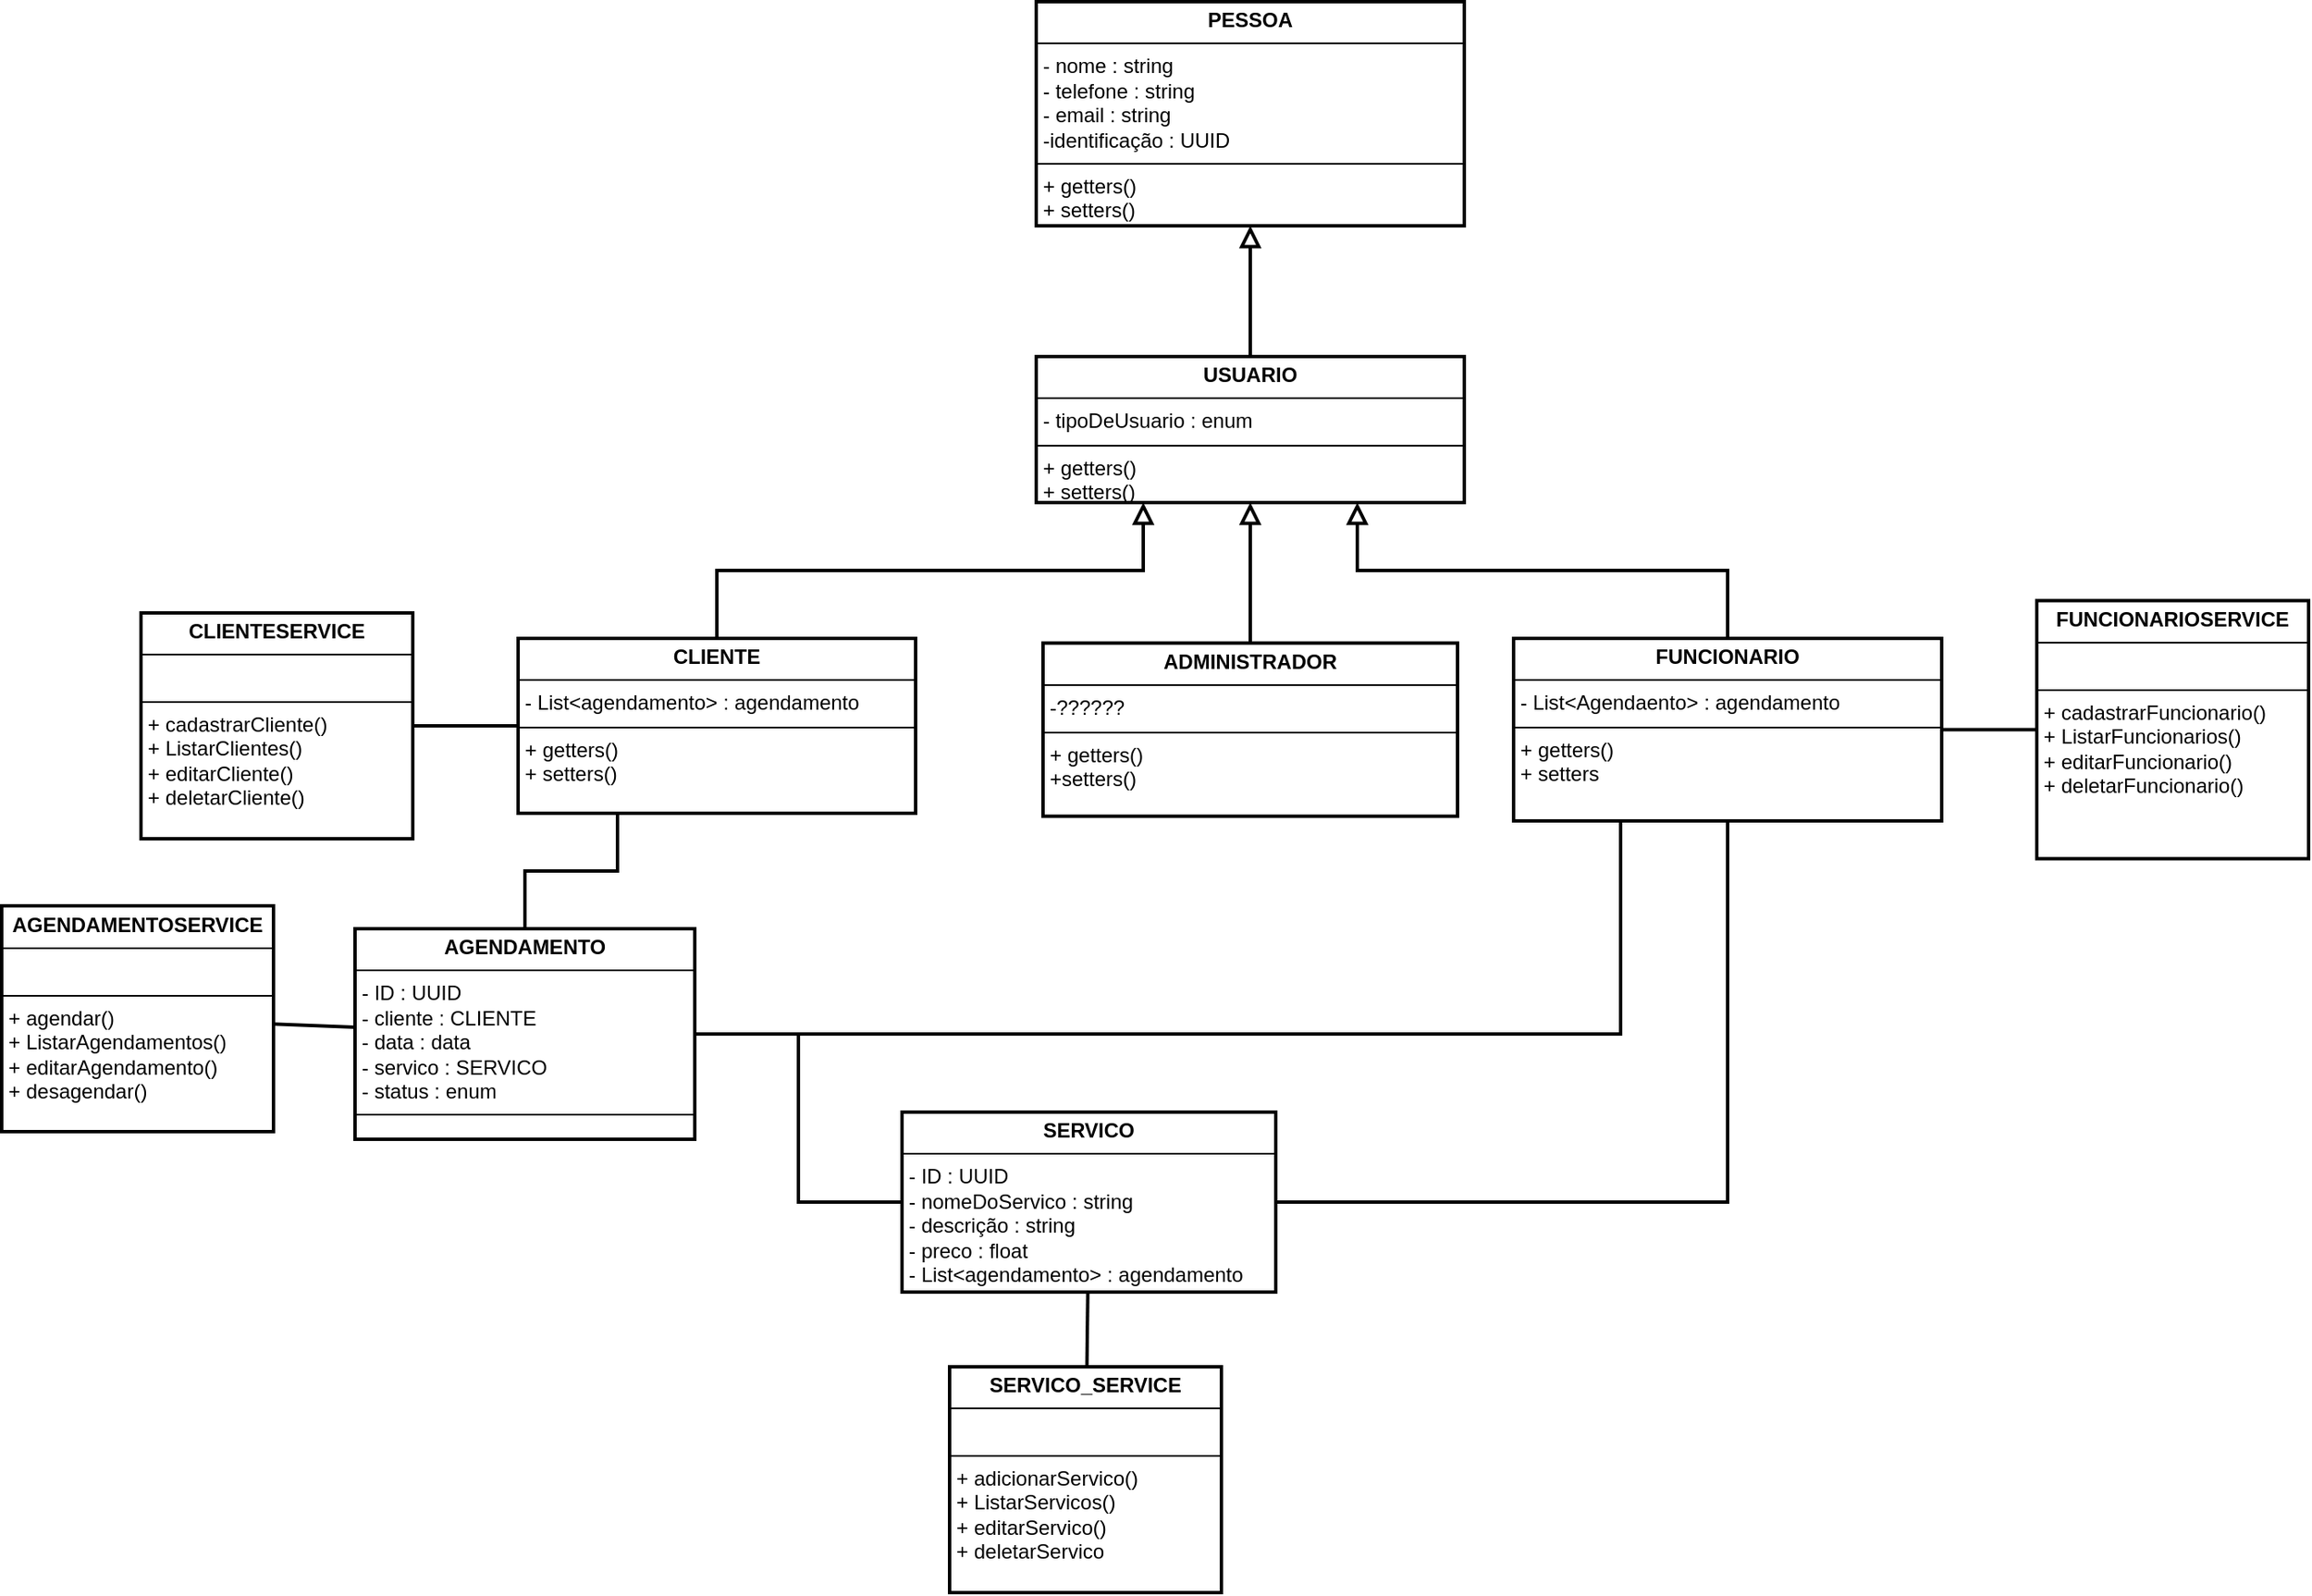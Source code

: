 <mxfile version="24.4.13" type="device">
  <diagram name="Página-1" id="Fpm1VTUqPZWGWggd9fTp">
    <mxGraphModel dx="2700" dy="1838" grid="0" gridSize="10" guides="1" tooltips="1" connect="1" arrows="1" fold="1" page="0" pageScale="1" pageWidth="827" pageHeight="1169" math="0" shadow="0">
      <root>
        <mxCell id="0" />
        <mxCell id="1" parent="0" />
        <mxCell id="YhGegt-DrU7by_96HTii-8" style="edgeStyle=elbowEdgeStyle;rounded=0;orthogonalLoop=1;jettySize=auto;html=1;fontSize=12;startSize=8;endSize=8;elbow=vertical;endArrow=block;endFill=0;entryX=0.25;entryY=1;entryDx=0;entryDy=0;strokeWidth=2;" parent="1" source="YhGegt-DrU7by_96HTii-1" target="YhGegt-DrU7by_96HTii-2" edge="1">
          <mxGeometry relative="1" as="geometry" />
        </mxCell>
        <mxCell id="YhGegt-DrU7by_96HTii-1" value="&lt;p style=&quot;margin:0px;margin-top:4px;text-align:center;&quot;&gt;&lt;b&gt;CLIENTE&lt;/b&gt;&lt;/p&gt;&lt;hr size=&quot;1&quot; style=&quot;border-style:solid;&quot;&gt;&lt;p style=&quot;margin:0px;margin-left:4px;&quot;&gt;&lt;span style=&quot;background-color: initial;&quot;&gt;- List&amp;lt;agendamento&amp;gt; : agendamento&lt;/span&gt;&lt;br&gt;&lt;/p&gt;&lt;hr size=&quot;1&quot; style=&quot;border-style:solid;&quot;&gt;&lt;p style=&quot;margin:0px;margin-left:4px;&quot;&gt;+ getters()&lt;/p&gt;&lt;p style=&quot;margin:0px;margin-left:4px;&quot;&gt;+ setters()&lt;/p&gt;" style="verticalAlign=top;align=left;overflow=fill;html=1;whiteSpace=wrap;strokeWidth=2;" parent="1" vertex="1">
          <mxGeometry x="-444" y="-225" width="234" height="103" as="geometry" />
        </mxCell>
        <mxCell id="YhGegt-DrU7by_96HTii-7" style="rounded=0;orthogonalLoop=1;jettySize=auto;html=1;fontSize=12;startSize=8;endSize=8;strokeWidth=2;elbow=vertical;endArrow=block;endFill=0;" parent="1" source="YhGegt-DrU7by_96HTii-2" target="YhGegt-DrU7by_96HTii-5" edge="1">
          <mxGeometry relative="1" as="geometry" />
        </mxCell>
        <mxCell id="YhGegt-DrU7by_96HTii-2" value="&lt;p style=&quot;margin:0px;margin-top:4px;text-align:center;&quot;&gt;&lt;b&gt;USUARIO&lt;/b&gt;&lt;/p&gt;&lt;hr size=&quot;1&quot; style=&quot;border-style:solid;&quot;&gt;&lt;p style=&quot;margin: 0px 0px 0px 4px;&quot;&gt;- tipoDeUsuario : enum&lt;/p&gt;&lt;hr size=&quot;1&quot; style=&quot;border-style:solid;&quot;&gt;&lt;p style=&quot;margin: 0px 0px 0px 4px;&quot;&gt;+ getters()&lt;/p&gt;&lt;p style=&quot;margin: 0px 0px 0px 4px;&quot;&gt;+ setters()&lt;/p&gt;" style="verticalAlign=top;align=left;overflow=fill;html=1;whiteSpace=wrap;gradientColor=none;strokeWidth=2;" parent="1" vertex="1">
          <mxGeometry x="-139" y="-391" width="252" height="86" as="geometry" />
        </mxCell>
        <mxCell id="YhGegt-DrU7by_96HTii-9" style="rounded=0;orthogonalLoop=1;jettySize=auto;html=1;fontSize=12;startSize=8;endSize=8;elbow=vertical;endArrow=block;endFill=0;strokeWidth=2;entryX=0.5;entryY=1;entryDx=0;entryDy=0;" parent="1" source="YhGegt-DrU7by_96HTii-4" target="YhGegt-DrU7by_96HTii-2" edge="1">
          <mxGeometry relative="1" as="geometry">
            <mxPoint x="-121" y="-295" as="targetPoint" />
          </mxGeometry>
        </mxCell>
        <mxCell id="YhGegt-DrU7by_96HTii-4" value="&lt;p style=&quot;margin:0px;margin-top:4px;text-align:center;&quot;&gt;&lt;b&gt;ADMINISTRADOR&lt;/b&gt;&lt;/p&gt;&lt;hr size=&quot;1&quot; style=&quot;border-style:solid;&quot;&gt;&lt;p style=&quot;margin:0px;margin-left:4px;&quot;&gt;-??????&lt;/p&gt;&lt;hr size=&quot;1&quot; style=&quot;border-style:solid;&quot;&gt;&lt;p style=&quot;margin:0px;margin-left:4px;&quot;&gt;+ getters()&lt;/p&gt;&lt;p style=&quot;margin:0px;margin-left:4px;&quot;&gt;+setters()&lt;/p&gt;" style="verticalAlign=top;align=left;overflow=fill;html=1;whiteSpace=wrap;strokeWidth=2;" parent="1" vertex="1">
          <mxGeometry x="-135" y="-222.25" width="244" height="102" as="geometry" />
        </mxCell>
        <mxCell id="YhGegt-DrU7by_96HTii-5" value="&lt;p style=&quot;margin:0px;margin-top:4px;text-align:center;&quot;&gt;&lt;b&gt;PESSOA&lt;/b&gt;&lt;/p&gt;&lt;hr size=&quot;1&quot; style=&quot;border-style:solid;&quot;&gt;&lt;p style=&quot;margin: 0px 0px 0px 4px;&quot;&gt;- nome : string&lt;/p&gt;&lt;p style=&quot;margin: 0px 0px 0px 4px;&quot;&gt;- telefone : string&lt;/p&gt;&lt;p style=&quot;margin: 0px 0px 0px 4px;&quot;&gt;- email : string&lt;/p&gt;&lt;p style=&quot;margin: 0px 0px 0px 4px;&quot;&gt;-identificação : UUID&lt;/p&gt;&lt;hr size=&quot;1&quot; style=&quot;border-style:solid;&quot;&gt;&lt;p style=&quot;margin:0px;margin-left:4px;&quot;&gt;+ getters()&lt;/p&gt;&lt;p style=&quot;margin:0px;margin-left:4px;&quot;&gt;+ setters()&lt;/p&gt;" style="verticalAlign=top;align=left;overflow=fill;html=1;whiteSpace=wrap;strokeWidth=2;" parent="1" vertex="1">
          <mxGeometry x="-139" y="-600" width="252" height="132" as="geometry" />
        </mxCell>
        <mxCell id="YhGegt-DrU7by_96HTii-12" style="edgeStyle=elbowEdgeStyle;rounded=0;orthogonalLoop=1;jettySize=auto;html=1;fontSize=12;startSize=8;endSize=8;endArrow=block;endFill=0;elbow=vertical;entryX=0.75;entryY=1;entryDx=0;entryDy=0;strokeWidth=2;" parent="1" source="YhGegt-DrU7by_96HTii-11" target="YhGegt-DrU7by_96HTii-2" edge="1">
          <mxGeometry relative="1" as="geometry" />
        </mxCell>
        <mxCell id="YhGegt-DrU7by_96HTii-11" value="&lt;p style=&quot;margin:0px;margin-top:4px;text-align:center;&quot;&gt;&lt;b&gt;FUNCIONARIO&lt;/b&gt;&lt;/p&gt;&lt;hr size=&quot;1&quot; style=&quot;border-style:solid;&quot;&gt;&lt;p style=&quot;margin: 0px 0px 0px 4px;&quot;&gt;&lt;span style=&quot;background-color: initial;&quot;&gt;- List&amp;lt;Agendaento&amp;gt; : agendamento&lt;/span&gt;&lt;br&gt;&lt;/p&gt;&lt;hr size=&quot;1&quot; style=&quot;border-style:solid;&quot;&gt;&lt;p style=&quot;margin: 0px 0px 0px 4px;&quot;&gt;+ getters()&lt;/p&gt;&lt;p style=&quot;margin: 0px 0px 0px 4px;&quot;&gt;+ setters&lt;/p&gt;&lt;p style=&quot;margin: 0px 0px 0px 4px;&quot;&gt;&lt;br&gt;&lt;/p&gt;" style="verticalAlign=top;align=left;overflow=fill;html=1;whiteSpace=wrap;strokeWidth=2;" parent="1" vertex="1">
          <mxGeometry x="142" y="-225" width="252" height="107.5" as="geometry" />
        </mxCell>
        <mxCell id="YhGegt-DrU7by_96HTii-15" style="edgeStyle=elbowEdgeStyle;rounded=0;orthogonalLoop=1;jettySize=auto;html=1;entryX=0.25;entryY=1;entryDx=0;entryDy=0;fontSize=12;startSize=8;endSize=8;elbow=vertical;endArrow=none;endFill=0;strokeWidth=2;" parent="1" source="YhGegt-DrU7by_96HTii-13" target="YhGegt-DrU7by_96HTii-1" edge="1">
          <mxGeometry relative="1" as="geometry" />
        </mxCell>
        <mxCell id="YhGegt-DrU7by_96HTii-20" style="rounded=0;orthogonalLoop=1;jettySize=auto;html=1;fontSize=12;startSize=8;endSize=8;elbow=vertical;entryX=0.25;entryY=1;entryDx=0;entryDy=0;edgeStyle=orthogonalEdgeStyle;strokeWidth=2;endArrow=none;endFill=0;" parent="1" source="YhGegt-DrU7by_96HTii-13" target="YhGegt-DrU7by_96HTii-11" edge="1">
          <mxGeometry relative="1" as="geometry" />
        </mxCell>
        <mxCell id="YhGegt-DrU7by_96HTii-13" value="&lt;p style=&quot;margin:0px;margin-top:4px;text-align:center;&quot;&gt;&lt;b&gt;AGENDAMENTO&lt;/b&gt;&lt;/p&gt;&lt;hr size=&quot;1&quot; style=&quot;border-style:solid;&quot;&gt;&lt;p style=&quot;margin: 0px 0px 0px 4px;&quot;&gt;- ID : UUID&lt;/p&gt;&lt;p style=&quot;margin:0px;margin-left:4px;&quot;&gt;- cliente : CLIENTE&lt;/p&gt;&lt;p style=&quot;margin:0px;margin-left:4px;&quot;&gt;&lt;span style=&quot;background-color: initial;&quot;&gt;- data : data&lt;/span&gt;&lt;br&gt;&lt;/p&gt;&lt;p style=&quot;margin:0px;margin-left:4px;&quot;&gt;- servico : SERVICO&lt;/p&gt;&lt;p style=&quot;margin:0px;margin-left:4px;&quot;&gt;- status : enum&lt;/p&gt;&lt;hr size=&quot;1&quot; style=&quot;border-style:solid;&quot;&gt;&lt;p style=&quot;margin:0px;margin-left:4px;&quot;&gt;&lt;br&gt;&lt;/p&gt;" style="verticalAlign=top;align=left;overflow=fill;html=1;whiteSpace=wrap;strokeWidth=2;" parent="1" vertex="1">
          <mxGeometry x="-540" y="-54" width="200" height="124" as="geometry" />
        </mxCell>
        <mxCell id="YhGegt-DrU7by_96HTii-17" style="edgeStyle=orthogonalEdgeStyle;rounded=0;orthogonalLoop=1;jettySize=auto;html=1;fontSize=12;startSize=8;endSize=8;elbow=vertical;strokeWidth=2;endArrow=none;endFill=0;" parent="1" source="YhGegt-DrU7by_96HTii-14" target="YhGegt-DrU7by_96HTii-13" edge="1">
          <mxGeometry relative="1" as="geometry" />
        </mxCell>
        <mxCell id="YhGegt-DrU7by_96HTii-14" value="&lt;p style=&quot;margin:0px;margin-top:4px;text-align:center;&quot;&gt;&lt;b&gt;SERVICO&lt;/b&gt;&lt;/p&gt;&lt;hr size=&quot;1&quot; style=&quot;border-style:solid;&quot;&gt;&lt;p style=&quot;margin: 0px 0px 0px 4px;&quot;&gt;- ID : UUID&lt;br&gt;&lt;/p&gt;&lt;p style=&quot;margin:0px;margin-left:4px;&quot;&gt;- nomeDoServico : string&lt;/p&gt;&lt;p style=&quot;margin:0px;margin-left:4px;&quot;&gt;&lt;span style=&quot;background-color: initial;&quot;&gt;- descrição : string&lt;/span&gt;&lt;br&gt;&lt;/p&gt;&lt;p style=&quot;margin:0px;margin-left:4px;&quot;&gt;- preco : float&lt;/p&gt;&lt;p style=&quot;margin:0px;margin-left:4px;&quot;&gt;- List&amp;lt;agendamento&amp;gt; : agendamento&lt;/p&gt;&lt;hr size=&quot;1&quot; style=&quot;border-style:solid;&quot;&gt;&lt;p style=&quot;margin:0px;margin-left:4px;&quot;&gt;&lt;br&gt;&lt;/p&gt;" style="verticalAlign=top;align=left;overflow=fill;html=1;whiteSpace=wrap;strokeWidth=2;" parent="1" vertex="1">
          <mxGeometry x="-218" y="54" width="220" height="106" as="geometry" />
        </mxCell>
        <mxCell id="YhGegt-DrU7by_96HTii-16" style="edgeStyle=orthogonalEdgeStyle;rounded=0;orthogonalLoop=1;jettySize=auto;html=1;fontSize=12;startSize=8;endSize=8;endArrow=none;endFill=0;strokeWidth=2;" parent="1" source="YhGegt-DrU7by_96HTii-14" target="YhGegt-DrU7by_96HTii-11" edge="1">
          <mxGeometry relative="1" as="geometry" />
        </mxCell>
        <mxCell id="YhGegt-DrU7by_96HTii-18" style="edgeStyle=none;curved=1;rounded=0;orthogonalLoop=1;jettySize=auto;html=1;exitX=0.25;exitY=0;exitDx=0;exitDy=0;fontSize=12;startSize=8;endSize=8;" parent="1" source="YhGegt-DrU7by_96HTii-14" target="YhGegt-DrU7by_96HTii-14" edge="1">
          <mxGeometry relative="1" as="geometry" />
        </mxCell>
        <mxCell id="YhGegt-DrU7by_96HTii-23" style="edgeStyle=none;curved=1;rounded=0;orthogonalLoop=1;jettySize=auto;html=1;fontSize=12;startSize=8;endSize=8;strokeWidth=2;endArrow=none;endFill=0;" parent="1" source="YhGegt-DrU7by_96HTii-22" target="YhGegt-DrU7by_96HTii-1" edge="1">
          <mxGeometry relative="1" as="geometry" />
        </mxCell>
        <mxCell id="YhGegt-DrU7by_96HTii-22" value="&lt;p style=&quot;margin:0px;margin-top:4px;text-align:center;&quot;&gt;&lt;b&gt;CLIENTESERVICE&lt;/b&gt;&lt;/p&gt;&lt;hr size=&quot;1&quot; style=&quot;border-style:solid;&quot;&gt;&lt;p style=&quot;margin:0px;margin-left:4px;&quot;&gt;&lt;br&gt;&lt;/p&gt;&lt;hr size=&quot;1&quot; style=&quot;border-style:solid;&quot;&gt;&lt;p style=&quot;margin:0px;margin-left:4px;&quot;&gt;+ cadastrarCliente()&lt;/p&gt;&lt;p style=&quot;margin:0px;margin-left:4px;&quot;&gt;+ ListarClientes()&lt;/p&gt;&lt;p style=&quot;margin:0px;margin-left:4px;&quot;&gt;+ editarCliente()&lt;/p&gt;&lt;p style=&quot;margin:0px;margin-left:4px;&quot;&gt;+ deletarCliente()&lt;/p&gt;&lt;p style=&quot;margin:0px;margin-left:4px;&quot;&gt;&lt;br&gt;&lt;/p&gt;" style="verticalAlign=top;align=left;overflow=fill;html=1;whiteSpace=wrap;strokeWidth=2;" parent="1" vertex="1">
          <mxGeometry x="-666" y="-240" width="160" height="133" as="geometry" />
        </mxCell>
        <mxCell id="YhGegt-DrU7by_96HTii-25" style="edgeStyle=none;curved=1;rounded=0;orthogonalLoop=1;jettySize=auto;html=1;fontSize=12;startSize=8;endSize=8;endArrow=none;endFill=0;strokeWidth=2;" parent="1" source="YhGegt-DrU7by_96HTii-24" target="YhGegt-DrU7by_96HTii-13" edge="1">
          <mxGeometry relative="1" as="geometry" />
        </mxCell>
        <mxCell id="YhGegt-DrU7by_96HTii-24" value="&lt;p style=&quot;margin:0px;margin-top:4px;text-align:center;&quot;&gt;&lt;b&gt;AGENDAMENTOSERVICE&lt;/b&gt;&lt;/p&gt;&lt;hr size=&quot;1&quot; style=&quot;border-style:solid;&quot;&gt;&lt;p style=&quot;margin:0px;margin-left:4px;&quot;&gt;&lt;br&gt;&lt;/p&gt;&lt;hr size=&quot;1&quot; style=&quot;border-style:solid;&quot;&gt;&lt;p style=&quot;margin:0px;margin-left:4px;&quot;&gt;+ agendar()&lt;/p&gt;&lt;p style=&quot;margin:0px;margin-left:4px;&quot;&gt;+ ListarAgendamentos()&lt;/p&gt;&lt;p style=&quot;margin:0px;margin-left:4px;&quot;&gt;+ editarAgendamento()&lt;/p&gt;&lt;p style=&quot;margin:0px;margin-left:4px;&quot;&gt;+ desagendar()&lt;/p&gt;&lt;p style=&quot;margin:0px;margin-left:4px;&quot;&gt;&lt;br&gt;&lt;/p&gt;" style="verticalAlign=top;align=left;overflow=fill;html=1;whiteSpace=wrap;strokeWidth=2;" parent="1" vertex="1">
          <mxGeometry x="-748" y="-67.5" width="160" height="133" as="geometry" />
        </mxCell>
        <mxCell id="YhGegt-DrU7by_96HTii-28" style="edgeStyle=none;curved=1;rounded=0;orthogonalLoop=1;jettySize=auto;html=1;fontSize=12;startSize=8;endSize=8;endArrow=none;endFill=0;strokeWidth=2;" parent="1" source="YhGegt-DrU7by_96HTii-27" target="YhGegt-DrU7by_96HTii-14" edge="1">
          <mxGeometry relative="1" as="geometry">
            <mxPoint x="-108" y="192" as="sourcePoint" />
          </mxGeometry>
        </mxCell>
        <mxCell id="YhGegt-DrU7by_96HTii-27" value="&lt;p style=&quot;margin:0px;margin-top:4px;text-align:center;&quot;&gt;&lt;b&gt;SERVICO_SERVICE&lt;/b&gt;&lt;/p&gt;&lt;hr size=&quot;1&quot; style=&quot;border-style:solid;&quot;&gt;&lt;p style=&quot;margin:0px;margin-left:4px;&quot;&gt;&lt;br&gt;&lt;/p&gt;&lt;hr size=&quot;1&quot; style=&quot;border-style:solid;&quot;&gt;&lt;p style=&quot;margin:0px;margin-left:4px;&quot;&gt;+ adicionarServico()&lt;/p&gt;&lt;p style=&quot;margin:0px;margin-left:4px;&quot;&gt;+ ListarServicos()&lt;/p&gt;&lt;p style=&quot;margin:0px;margin-left:4px;&quot;&gt;+ editarServico()&lt;/p&gt;&lt;p style=&quot;margin:0px;margin-left:4px;&quot;&gt;+ deletarServico&lt;/p&gt;&lt;p style=&quot;margin:0px;margin-left:4px;&quot;&gt;&lt;br&gt;&lt;/p&gt;" style="verticalAlign=top;align=left;overflow=fill;html=1;whiteSpace=wrap;strokeWidth=2;" parent="1" vertex="1">
          <mxGeometry x="-190" y="204" width="160" height="133" as="geometry" />
        </mxCell>
        <mxCell id="YhGegt-DrU7by_96HTii-31" style="edgeStyle=none;curved=1;rounded=0;orthogonalLoop=1;jettySize=auto;html=1;entryX=1;entryY=0.5;entryDx=0;entryDy=0;fontSize=12;startSize=8;endSize=8;strokeWidth=2;endArrow=none;endFill=0;" parent="1" source="YhGegt-DrU7by_96HTii-30" target="YhGegt-DrU7by_96HTii-11" edge="1">
          <mxGeometry relative="1" as="geometry" />
        </mxCell>
        <mxCell id="YhGegt-DrU7by_96HTii-30" value="&lt;p style=&quot;margin:0px;margin-top:4px;text-align:center;&quot;&gt;&lt;b&gt;FUNCIONARIOSERVICE&lt;/b&gt;&lt;/p&gt;&lt;hr size=&quot;1&quot; style=&quot;border-style:solid;&quot;&gt;&lt;p style=&quot;margin:0px;margin-left:4px;&quot;&gt;&lt;br&gt;&lt;/p&gt;&lt;hr size=&quot;1&quot; style=&quot;border-style:solid;&quot;&gt;&lt;p style=&quot;margin:0px;margin-left:4px;&quot;&gt;+ cadastrarFuncionario()&lt;/p&gt;&lt;p style=&quot;margin:0px;margin-left:4px;&quot;&gt;+ ListarFuncionarios()&lt;/p&gt;&lt;p style=&quot;margin:0px;margin-left:4px;&quot;&gt;+ editarFuncionario()&lt;/p&gt;&lt;p style=&quot;margin:0px;margin-left:4px;&quot;&gt;+ deletarFuncionario()&lt;/p&gt;" style="verticalAlign=top;align=left;overflow=fill;html=1;whiteSpace=wrap;strokeWidth=2;" parent="1" vertex="1">
          <mxGeometry x="450" y="-247.25" width="160" height="152" as="geometry" />
        </mxCell>
      </root>
    </mxGraphModel>
  </diagram>
</mxfile>
